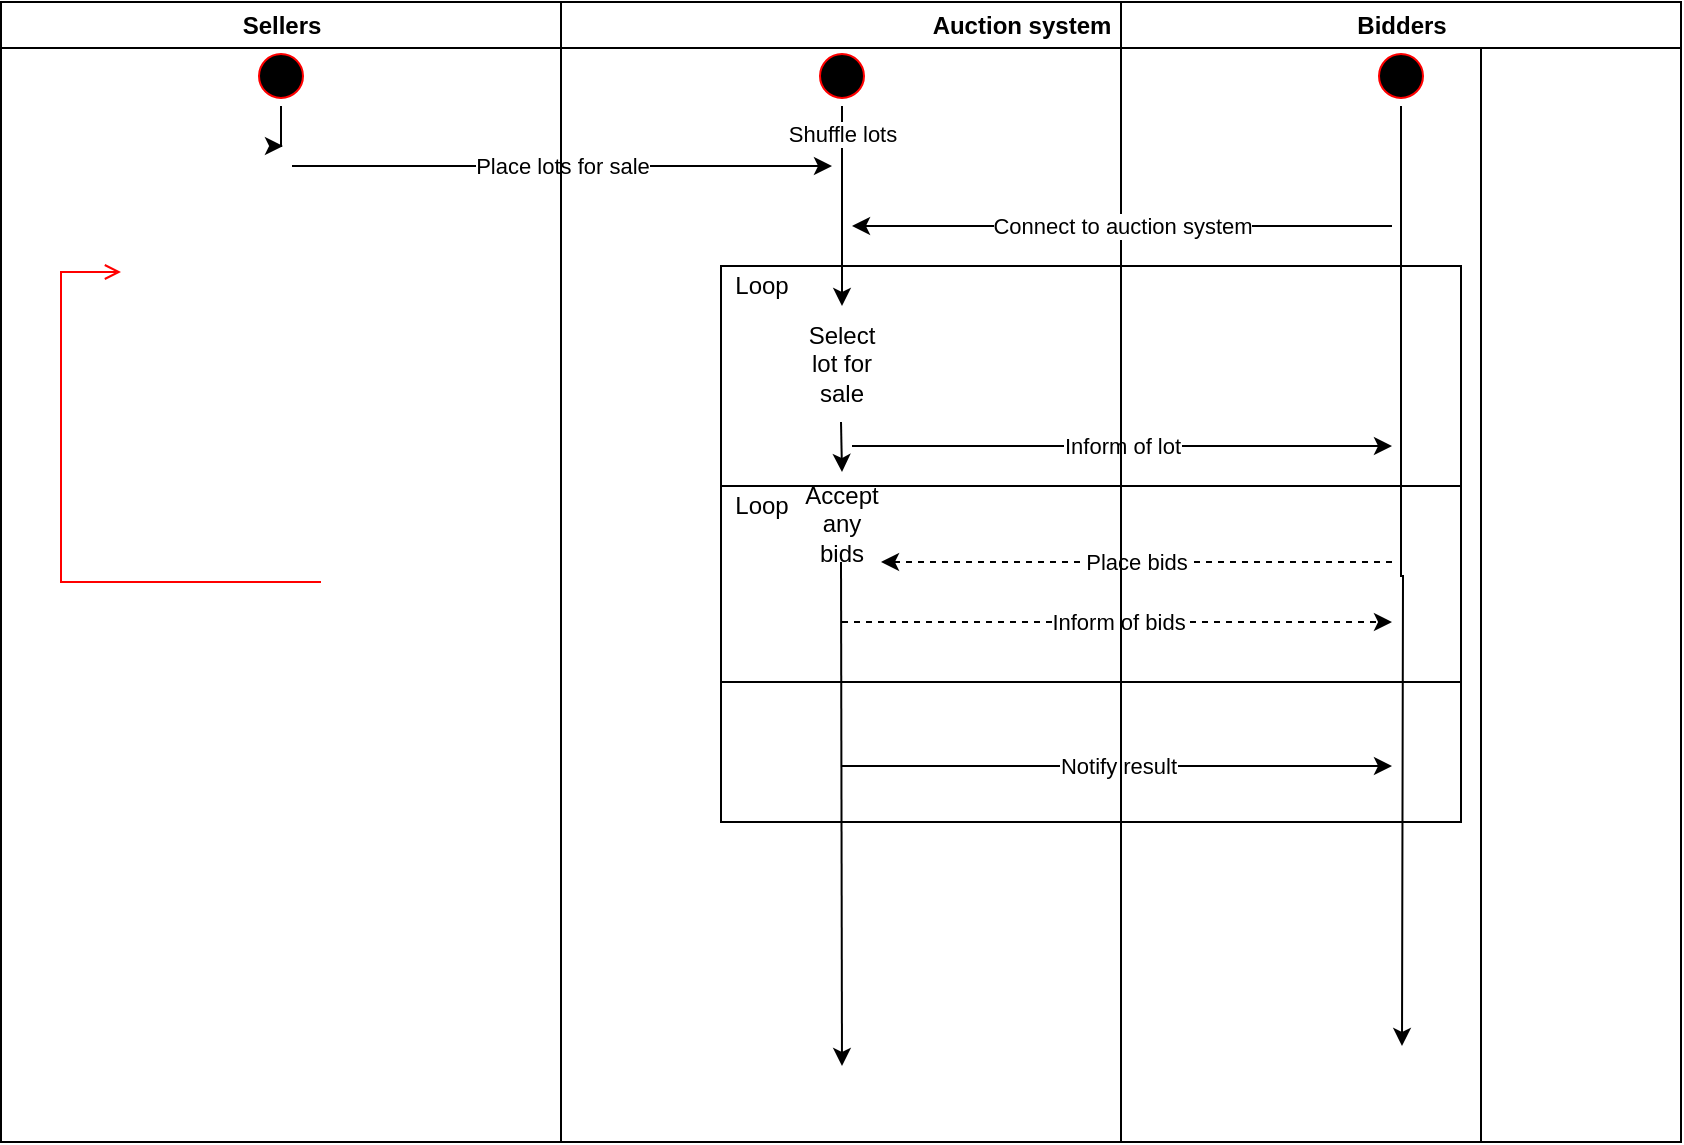 <mxfile version="13.6.6" type="device"><diagram name="Page-1" id="e7e014a7-5840-1c2e-5031-d8a46d1fe8dd"><mxGraphModel dx="1422" dy="762" grid="1" gridSize="10" guides="1" tooltips="1" connect="1" arrows="1" fold="1" page="1" pageScale="1" pageWidth="1169" pageHeight="826" background="#ffffff" math="0" shadow="0"><root><mxCell id="0"/><mxCell id="1" parent="0"/><mxCell id="2" value="Sellers" style="swimlane;whiteSpace=wrap" parent="1" vertex="1"><mxGeometry x="164.5" y="128" width="280" height="570" as="geometry"/></mxCell><mxCell id="12" value="" style="edgeStyle=elbowEdgeStyle;elbow=horizontal;strokeColor=#FF0000;endArrow=open;endFill=1;rounded=0" parent="2" source="10" edge="1"><mxGeometry width="100" height="100" relative="1" as="geometry"><mxPoint x="160" y="290" as="sourcePoint"/><mxPoint x="60" y="135" as="targetPoint"/><Array as="points"><mxPoint x="30" y="250"/></Array></mxGeometry></mxCell><mxCell id="NPCtQyiUFD8WWLeuI3ce-42" value="" style="ellipse;shape=startState;fillColor=#000000;strokeColor=#ff0000;" vertex="1" parent="2"><mxGeometry x="125" y="22" width="30" height="30" as="geometry"/></mxCell><mxCell id="NPCtQyiUFD8WWLeuI3ce-46" value="Place lots for sale" style="endArrow=classic;html=1;" edge="1" parent="2"><mxGeometry width="50" height="50" relative="1" as="geometry"><mxPoint x="145.5" y="82" as="sourcePoint"/><mxPoint x="415.5" y="82" as="targetPoint"/></mxGeometry></mxCell><mxCell id="3" value="Auction system" style="swimlane;whiteSpace=wrap" parent="1" vertex="1"><mxGeometry x="444.5" y="128" width="460" height="570" as="geometry"/></mxCell><mxCell id="NPCtQyiUFD8WWLeuI3ce-57" value="" style="rounded=0;whiteSpace=wrap;html=1;" vertex="1" parent="3"><mxGeometry x="80" y="132" width="370" height="278" as="geometry"/></mxCell><mxCell id="NPCtQyiUFD8WWLeuI3ce-63" value="" style="rounded=0;whiteSpace=wrap;html=1;" vertex="1" parent="3"><mxGeometry x="80" y="242" width="370" height="98" as="geometry"/></mxCell><mxCell id="13" value="" style="ellipse;shape=startState;fillColor=#000000;strokeColor=#ff0000;" parent="3" vertex="1"><mxGeometry x="125.5" y="22" width="30" height="30" as="geometry"/></mxCell><mxCell id="NPCtQyiUFD8WWLeuI3ce-55" value="Loop" style="text;html=1;strokeColor=none;fillColor=none;align=center;verticalAlign=middle;whiteSpace=wrap;rounded=0;" vertex="1" parent="3"><mxGeometry x="80" y="132" width="40" height="20" as="geometry"/></mxCell><mxCell id="NPCtQyiUFD8WWLeuI3ce-56" value="Select lot for sale" style="text;html=1;strokeColor=none;fillColor=none;align=center;verticalAlign=middle;whiteSpace=wrap;rounded=0;" vertex="1" parent="3"><mxGeometry x="120" y="152" width="40" height="58" as="geometry"/></mxCell><mxCell id="NPCtQyiUFD8WWLeuI3ce-60" value="" style="endArrow=classic;html=1;exitX=0.5;exitY=1;exitDx=0;exitDy=0;" edge="1" parent="3" source="NPCtQyiUFD8WWLeuI3ce-56"><mxGeometry width="50" height="50" relative="1" as="geometry"><mxPoint x="90.5" y="285" as="sourcePoint"/><mxPoint x="140.5" y="235" as="targetPoint"/></mxGeometry></mxCell><mxCell id="NPCtQyiUFD8WWLeuI3ce-62" value="Inform of lot" style="endArrow=classic;html=1;" edge="1" parent="3"><mxGeometry width="50" height="50" relative="1" as="geometry"><mxPoint x="145.5" y="222" as="sourcePoint"/><mxPoint x="415.5" y="222" as="targetPoint"/></mxGeometry></mxCell><mxCell id="NPCtQyiUFD8WWLeuI3ce-64" value="Accept any bids" style="text;html=1;strokeColor=none;fillColor=none;align=center;verticalAlign=middle;whiteSpace=wrap;rounded=0;" vertex="1" parent="3"><mxGeometry x="120" y="242" width="40" height="38" as="geometry"/></mxCell><mxCell id="NPCtQyiUFD8WWLeuI3ce-65" value="Place bids" style="endArrow=classic;html=1;entryX=1;entryY=1;entryDx=0;entryDy=0;dashed=1;" edge="1" parent="3" target="NPCtQyiUFD8WWLeuI3ce-64"><mxGeometry width="50" height="50" relative="1" as="geometry"><mxPoint x="415.5" y="280" as="sourcePoint"/><mxPoint x="465.5" y="222" as="targetPoint"/></mxGeometry></mxCell><mxCell id="NPCtQyiUFD8WWLeuI3ce-66" value="" style="endArrow=classic;html=1;exitX=0.5;exitY=1;exitDx=0;exitDy=0;" edge="1" parent="3" source="NPCtQyiUFD8WWLeuI3ce-64"><mxGeometry width="50" height="50" relative="1" as="geometry"><mxPoint x="90.5" y="382" as="sourcePoint"/><mxPoint x="140.5" y="532" as="targetPoint"/></mxGeometry></mxCell><mxCell id="NPCtQyiUFD8WWLeuI3ce-67" value="Inform of bids" style="endArrow=classic;html=1;dashed=1;" edge="1" parent="3"><mxGeometry width="50" height="50" relative="1" as="geometry"><mxPoint x="140.5" y="310" as="sourcePoint"/><mxPoint x="415.5" y="310" as="targetPoint"/></mxGeometry></mxCell><mxCell id="NPCtQyiUFD8WWLeuI3ce-68" value="Loop" style="text;html=1;strokeColor=none;fillColor=none;align=center;verticalAlign=middle;whiteSpace=wrap;rounded=0;" vertex="1" parent="3"><mxGeometry x="80" y="242" width="40" height="20" as="geometry"/></mxCell><mxCell id="NPCtQyiUFD8WWLeuI3ce-69" value="Notify result" style="endArrow=classic;html=1;" edge="1" parent="3"><mxGeometry width="50" height="50" relative="1" as="geometry"><mxPoint x="140.5" y="382" as="sourcePoint"/><mxPoint x="415.5" y="382" as="targetPoint"/></mxGeometry></mxCell><mxCell id="4" value="Bidders" style="swimlane;whiteSpace=wrap" parent="1" vertex="1"><mxGeometry x="724.5" y="128" width="280" height="570" as="geometry"/></mxCell><mxCell id="NPCtQyiUFD8WWLeuI3ce-43" value="" style="ellipse;shape=startState;fillColor=#000000;strokeColor=#ff0000;" vertex="1" parent="4"><mxGeometry x="125" y="22" width="30" height="30" as="geometry"/></mxCell><mxCell id="NPCtQyiUFD8WWLeuI3ce-48" value="Connect to auction system" style="endArrow=classic;html=1;" edge="1" parent="4"><mxGeometry width="50" height="50" relative="1" as="geometry"><mxPoint x="135.5" y="112" as="sourcePoint"/><mxPoint x="-134.5" y="112" as="targetPoint"/></mxGeometry></mxCell><mxCell id="NPCtQyiUFD8WWLeuI3ce-41" style="edgeStyle=orthogonalEdgeStyle;rounded=0;orthogonalLoop=1;jettySize=auto;html=1;" edge="1" parent="1" source="13"><mxGeometry relative="1" as="geometry"><mxPoint x="585" y="280" as="targetPoint"/></mxGeometry></mxCell><mxCell id="NPCtQyiUFD8WWLeuI3ce-52" value="Shuffle lots" style="edgeLabel;html=1;align=center;verticalAlign=middle;resizable=0;points=[];" vertex="1" connectable="0" parent="NPCtQyiUFD8WWLeuI3ce-41"><mxGeometry x="-0.669" y="2" relative="1" as="geometry"><mxPoint x="-2.5" y="-3" as="offset"/></mxGeometry></mxCell><mxCell id="NPCtQyiUFD8WWLeuI3ce-44" style="edgeStyle=orthogonalEdgeStyle;rounded=0;orthogonalLoop=1;jettySize=auto;html=1;" edge="1" parent="1" source="NPCtQyiUFD8WWLeuI3ce-43"><mxGeometry relative="1" as="geometry"><mxPoint x="865" y="650" as="targetPoint"/></mxGeometry></mxCell><mxCell id="NPCtQyiUFD8WWLeuI3ce-45" style="edgeStyle=orthogonalEdgeStyle;rounded=0;orthogonalLoop=1;jettySize=auto;html=1;" edge="1" parent="1" source="NPCtQyiUFD8WWLeuI3ce-42"><mxGeometry relative="1" as="geometry"><mxPoint x="305" y="200" as="targetPoint"/></mxGeometry></mxCell></root></mxGraphModel></diagram></mxfile>